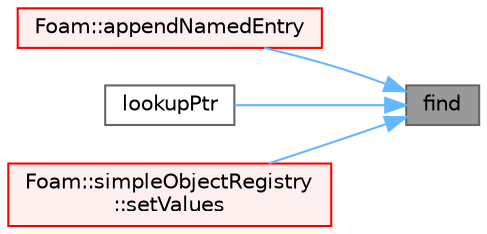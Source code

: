 digraph "find"
{
 // LATEX_PDF_SIZE
  bgcolor="transparent";
  edge [fontname=Helvetica,fontsize=10,labelfontname=Helvetica,labelfontsize=10];
  node [fontname=Helvetica,fontsize=10,shape=box,height=0.2,width=0.4];
  rankdir="RL";
  Node1 [id="Node000001",label="find",height=0.2,width=0.4,color="gray40", fillcolor="grey60", style="filled", fontcolor="black",tooltip=" "];
  Node1 -> Node2 [id="edge1_Node000001_Node000002",dir="back",color="steelblue1",style="solid",tooltip=" "];
  Node2 [id="Node000002",label="Foam::appendNamedEntry",height=0.2,width=0.4,color="red", fillcolor="#FFF0F0", style="filled",URL="$namespaceFoam.html#a0f9f19b21d77f263b9efe3793e323ad2",tooltip=" "];
  Node1 -> Node8 [id="edge2_Node000001_Node000008",dir="back",color="steelblue1",style="solid",tooltip=" "];
  Node8 [id="Node000008",label="lookupPtr",height=0.2,width=0.4,color="grey40", fillcolor="white", style="filled",URL="$classFoam_1_1DictionaryBase.html#a1ae99c2c274270a50e1e8e4ee9b307b9",tooltip=" "];
  Node1 -> Node9 [id="edge3_Node000001_Node000009",dir="back",color="steelblue1",style="solid",tooltip=" "];
  Node9 [id="Node000009",label="Foam::simpleObjectRegistry\l::setValues",height=0.2,width=0.4,color="red", fillcolor="#FFF0F0", style="filled",URL="$classFoam_1_1simpleObjectRegistry.html#a6d5b7dec48bb27cff12b842b873cc7d8",tooltip=" "];
}
